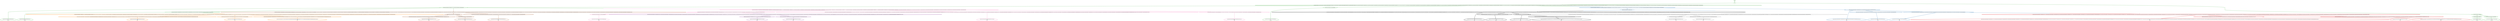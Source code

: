 digraph T {
	{
		rank=same
		64 [penwidth=3,colorscheme=set19,color=3,label="482;483;484;485;486;487;488;489;490;491_P\nP\n0% 27%"]
		62 [penwidth=3,colorscheme=set19,color=3,label="632;633;634;635;636;637;638;639;640;641_P\nP\n63% 0%"]
		60 [penwidth=3,colorscheme=set19,color=3,label="472;473;474;475;476;477;478;479;480;481_P\nP\n18% 0%"]
		57 [penwidth=3,colorscheme=set19,color=3,label="81;82;83;84;85;86;87;88;89;90_P\nP\n0% 62%"]
		55 [penwidth=3,colorscheme=set19,color=3,label="121;122;123;124;125;126;127;128;129;130_P\nP\n20% 12%"]
		52 [penwidth=3,colorscheme=set19,color=2,label="1002;1003;1004;1005;1006;1007;1008;1009;1010;1011;1032;1033;1034;1035;1036;1037;1038;1039;1040;1041_M1\nM1\n32%"]
		50 [penwidth=3,colorscheme=set19,color=2,label="1342;1343;1344;1345;1346;1347;1348;1349;1350;1351_M1\nM1\n12%"]
		48 [penwidth=3,colorscheme=set19,color=2,label="1372;1373;1374;1375;1376;1377;1378;1379;1380;1381_M1\nM1\n55%"]
		45 [penwidth=3,colorscheme=set19,color=8,label="1872;1873;1874;1875;1876;1877;1878;1879;1880;1881_M2\nM2\n30%"]
		43 [penwidth=3,colorscheme=set19,color=8,label="3743;3744;3745;3746;3747;3748;3749;3750;3751;3752_M2\nM2\n25%"]
		41 [penwidth=3,colorscheme=set19,color=8,label="1932;1933;1934;1935;1936;1937;1938;1939;1940;1941_M2\nM2\n45%"]
		39 [penwidth=3,colorscheme=set19,color=9,label="3322;3323;3324;3325;3326;3327;3328;3329;3330;3331_M3\nM3\n73%"]
		37 [penwidth=3,colorscheme=set19,color=9,label="3523;3524;3525;3526;3527;3528;3529;3530;3531;3532_M3\nM3\n27%"]
		34 [penwidth=3,colorscheme=set19,color=7,label="2962;2963;2964;2965;2966;2967;2968;2969;2970;2971_M4\nM4\n39%"]
		32 [penwidth=3,colorscheme=set19,color=7,label="2852;2853;2854;2855;2856;2857;2858;2859;2860;2861_M4\nM4\n21%"]
		30 [penwidth=3,colorscheme=set19,color=7,label="2842;2843;2844;2845;2846;2847;2848;2849;2850;2851_M4\nM4\n40%"]
		28 [penwidth=3,colorscheme=set19,color=5,label="3653;3654;3655;3656;3657;3658;3659;3660;3661;3662_M5\nM5\n62%"]
		26 [penwidth=3,colorscheme=set19,color=5,label="3372;3373;3374;3375;3376;3377;3378;3379;3380;3381_M5\nM5\n21%"]
		24 [penwidth=3,colorscheme=set19,color=5,label="3473;3474;3475;3476;3477;3478;3479;3480;3481;3482;3563;3564;3565;3566;3567;3568;3569;3570;3571;3572;3593;3594;3595;3596;3597;3598;3599;3600;3601;3602_M5\nM5\n17%"]
		22 [penwidth=3,colorscheme=set19,color=4,label="4253;4254;4255;4256;4257;4258;4259;4260;4261;4262_M6\nM6\n39%"]
		20 [penwidth=3,colorscheme=set19,color=4,label="4483;4484;4485;4486;4487;4488;4489;4490;4491;4492_M6\nM6\n61%"]
		19 [penwidth=3,colorscheme=set19,color=1,label="1462;1463;1464;1465;1466;1467;1468;1469;1470;1471;1492;1493;1494;1495;1496;1497;1498;1499;1500;1501;1562;1563;1564;1565;1566;1567;1568;1569;1570;1571;1602;1603;1604;1605;1606;1607;1608;1609;1610;1611;1652;1653;1654;1655;1656;1657;1658;1659;1660;1661;1732;1733;1734;1735;1736;1737;1738;1739;1740;1741;1762;1763;1764;1765;1766;1767;1768;1769;1770;1771;1792;1793;1794;1795;1796;1797;1798;1799;1800;1801;1922;1923;1924;1925;1926;1927;1928;1929;1930;1931;1962;1963;1964;1965;1966;1967;1968;1969;1970;1971;2012;2013;2014;2015;2016;2017;2018;2019;2020;2021;2062;2063;2064;2065;2066;2067;2068;2069;2070;2071;2152;2153;2154;2155;2156;2157;2158;2159;2160;2161;2232;2233;2234;2235;2236;2237;2238;2239;2240;2241;2342;2343;2344;2345;2346;2347;2348;2349;2350;2351;2462;2463;2464;2465;2466;2467;2468;2469;2470;2471;2572;2573;2574;2575;2576;2577;2578;2579;2580;2581;2802;2803;2804;2805;2806;2807;2808;2809;2810;2811;2902;2903;2904;2905;2906;2907;2908;2909;2910;2911;3072;3073;3074;3075;3076;3077;3078;3079;3080;3081;3182;3183;3184;3185;3186;3187;3188;3189;3190;3191;3282;3283;3284;3285;3286;3287;3288;3289;3290;3291;3422;3423;3424;3425;3426;3427;3428;3429;3430;3431;3513;3514;3515;3516;3517;3518;3519;3520;3521;3522;3613;3614;3615;3616;3617;3618;3619;3620;3621;3622_M7\nM7\n12%"]
		17 [penwidth=3,colorscheme=set19,color=1,label="4103;4104;4105;4106;4107;4108;4109;4110;4111;4112_M7\nM7\n32%"]
		15 [penwidth=3,colorscheme=set19,color=1,label="4193;4194;4195;4196;4197;4198;4199;4200;4201;4202;4263;4264;4265;4266;4267;4268;4269;4270;4271;4272;4393;4394;4395;4396;4397;4398;4399;4400;4401;4402_M7\nM7\n56%"]
		14 [penwidth=3,colorscheme=set19,color=10,label="3923;3924;3925;3926;3927;3928;3929;3930;3931;3932_M8\nM8\n15%"]
		12 [penwidth=3,colorscheme=set19,color=10,label="4433;4434;4435;4436;4437;4438;4439;4440;4441;4442_M8\nM8\n39%"]
		10 [penwidth=3,colorscheme=set19,color=10,label="4423;4424;4425;4426;4427;4428;4429;4430;4431;4432_M8\nM8\n32%"]
		8 [penwidth=3,colorscheme=set19,color=10,label="4603;4604;4605;4606;4607;4608;4609;4610;4611;4612;4693;4694;4695;4696;4697;4698;4699;4700;4701;4702;4713;4714;4715;4716;4717;4718;4719;4720;4721;4722_M8\nM8\n15%"]
	}
	68 [penwidth=3,colorscheme=set19,color=3,label="GL"]
	67 [penwidth=3,colorscheme=set19,color=3,label="0"]
	66 [penwidth=3,colorscheme=set19,color=3,label="1;2;3;4;5;6;7;8;9;10;11;12;13;14;15;16;17;18;19;20;31;32;33;34;35;36;37;38;39;40;41;42;43;44;45;46;47;48;49;50;61;62;63;64;65;66;67;68;69;70;91;92;93;94;95;96;97;98;99;100;131;132;133;134;135;136;137;138;139;140;141;142;143;144;145;146;147;148;149;150;151;152;153;154;155;156;157;158;159;160;161;162;163;164;165;166;167;168;169;170;171;172;173;174;175;176;177;178;179;180;181;182;183;184;185;186;187;188;189;190;191;192;193;194;195;196;197;198;199;200;201;202;203;204;205;206;207;208;209;210;211;212;213;214;215;216;217;218;219;220;221;222;223;224;225;226;227;228;229;230;231;232;233;234;235;236;237;238;239;240;241;242;243;244;245;246;247;248;249;250;251;252;253;254;255;256;257;258;259;260;261;262;263;264;265;266;267;268;269;270;271;272;273;274;275;276;277;278;279;280;281;282;283;284;285;286;287;288;289;290;291;292;293;294;295;296;297;298;299;300;301;302;303;304;305;306;307;308;309;310;311;312;313;314;315;316;317;318;319;320;321;322;323;324;325;326;327;328;329;330;331;332;333;334;335;336;337;338;339;340;341;342;343;344;345;346;347;348;349;350;351;352;353;354;355;356;357;358;359;360;361;362;363;364;365;366;367;368;369;370;371;372;373;374;375;376;377;378;379;380;381;382;383;384;385;386;387;388;389;390;391;392;393;394;395;396;397;398;399;400;401;402;403;404;405;406;407;408;409;410;411;412;413;414;415;416;417;418;419;420;421;422;423;424;425;426;427;428;429;430;431;432;433;434;435;436;437;438;439;440;441;442;443;444;445;446;447;448;449;450;451;452;453;454;455;456;457;458;459;460;461"]
	65 [penwidth=3,colorscheme=set19,color=3,label="462;463;464;465;466;467;468;469;470;471;482;483;484;485;486;487;488;489;490;491"]
	63 [penwidth=3,colorscheme=set19,color=3,label="492;493;494;495;496;497;498;499;500;501;542;543;544;545;546;547;548;549;550;551;612;613;614;615;616;617;618;619;620;621;632;633;634;635;636;637;638;639;640;641"]
	61 [penwidth=3,colorscheme=set19,color=3,label="472;473;474;475;476;477;478;479;480;481"]
	59 [penwidth=3,colorscheme=set19,color=3,label="21;22;23;24;25;26;27;28;29;30"]
	58 [penwidth=3,colorscheme=set19,color=3,label="81;82;83;84;85;86;87;88;89;90"]
	56 [penwidth=3,colorscheme=set19,color=3,label="121;122;123;124;125;126;127;128;129;130"]
	54 [penwidth=3,colorscheme=set19,color=2,label="962;963;964;965;966;967;968;969;970;971"]
	53 [penwidth=3,colorscheme=set19,color=2,label="1002;1003;1004;1005;1006;1007;1008;1009;1010;1011;1032;1033;1034;1035;1036;1037;1038;1039;1040;1041"]
	51 [penwidth=3,colorscheme=set19,color=2,label="1182;1183;1184;1185;1186;1187;1188;1189;1190;1191;1242;1243;1244;1245;1246;1247;1248;1249;1250;1251;1342;1343;1344;1345;1346;1347;1348;1349;1350;1351"]
	49 [penwidth=3,colorscheme=set19,color=2,label="1232;1233;1234;1235;1236;1237;1238;1239;1240;1241;1282;1283;1284;1285;1286;1287;1288;1289;1290;1291;1332;1333;1334;1335;1336;1337;1338;1339;1340;1341;1372;1373;1374;1375;1376;1377;1378;1379;1380;1381"]
	47 [penwidth=3,colorscheme=set19,color=8,label="1582;1583;1584;1585;1586;1587;1588;1589;1590;1591;1632;1633;1634;1635;1636;1637;1638;1639;1640;1641;1722;1723;1724;1725;1726;1727;1728;1729;1730;1731;1742;1743;1744;1745;1746;1747;1748;1749;1750;1751;1782;1783;1784;1785;1786;1787;1788;1789;1790;1791"]
	46 [penwidth=3,colorscheme=set19,color=8,label="1872;1873;1874;1875;1876;1877;1878;1879;1880;1881"]
	44 [penwidth=3,colorscheme=set19,color=8,label="1622;1623;1624;1625;1626;1627;1628;1629;1630;1631;1682;1683;1684;1685;1686;1687;1688;1689;1690;1691;1712;1713;1714;1715;1716;1717;1718;1719;1720;1721;1822;1823;1824;1825;1826;1827;1828;1829;1830;1831;1862;1863;1864;1865;1866;1867;1868;1869;1870;1871;1942;1943;1944;1945;1946;1947;1948;1949;1950;1951;1982;1983;1984;1985;1986;1987;1988;1989;1990;1991;2022;2023;2024;2025;2026;2027;2028;2029;2030;2031;2092;2093;2094;2095;2096;2097;2098;2099;2100;2101;2112;2113;2114;2115;2116;2117;2118;2119;2120;2121;2182;2183;2184;2185;2186;2187;2188;2189;2190;2191;2202;2203;2204;2205;2206;2207;2208;2209;2210;2211;2302;2303;2304;2305;2306;2307;2308;2309;2310;2311;2362;2363;2364;2365;2366;2367;2368;2369;2370;2371;2412;2413;2414;2415;2416;2417;2418;2419;2420;2421;2482;2483;2484;2485;2486;2487;2488;2489;2490;2491;2662;2663;2664;2665;2666;2667;2668;2669;2670;2671;2912;2913;2914;2915;2916;2917;2918;2919;2920;2921;3082;3083;3084;3085;3086;3087;3088;3089;3090;3091;3202;3203;3204;3205;3206;3207;3208;3209;3210;3211;3312;3313;3314;3315;3316;3317;3318;3319;3320;3321;3442;3443;3444;3445;3446;3447;3448;3449;3450;3451;3452;3633;3634;3635;3636;3637;3638;3639;3640;3641;3642;3743;3744;3745;3746;3747;3748;3749;3750;3751;3752"]
	42 [penwidth=3,colorscheme=set19,color=8,label="1672;1673;1674;1675;1676;1677;1678;1679;1680;1681;1772;1773;1774;1775;1776;1777;1778;1779;1780;1781;1812;1813;1814;1815;1816;1817;1818;1819;1820;1821;1932;1933;1934;1935;1936;1937;1938;1939;1940;1941"]
	40 [penwidth=3,colorscheme=set19,color=9,label="3322;3323;3324;3325;3326;3327;3328;3329;3330;3331"]
	38 [penwidth=3,colorscheme=set19,color=9,label="3453;3454;3455;3456;3457;3458;3459;3460;3461;3462;3523;3524;3525;3526;3527;3528;3529;3530;3531;3532"]
	36 [penwidth=3,colorscheme=set19,color=7,label="2512;2513;2514;2515;2516;2517;2518;2519;2520;2521"]
	35 [penwidth=3,colorscheme=set19,color=7,label="2552;2553;2554;2555;2556;2557;2558;2559;2560;2561;2862;2863;2864;2865;2866;2867;2868;2869;2870;2871;2962;2963;2964;2965;2966;2967;2968;2969;2970;2971"]
	33 [penwidth=3,colorscheme=set19,color=7,label="2852;2853;2854;2855;2856;2857;2858;2859;2860;2861"]
	31 [penwidth=3,colorscheme=set19,color=7,label="2542;2543;2544;2545;2546;2547;2548;2549;2550;2551;2612;2613;2614;2615;2616;2617;2618;2619;2620;2621;2762;2763;2764;2765;2766;2767;2768;2769;2770;2771;2842;2843;2844;2845;2846;2847;2848;2849;2850;2851"]
	29 [penwidth=3,colorscheme=set19,color=5,label="2712;2713;2714;2715;2716;2717;2718;2719;2720;2721;2892;2893;2894;2895;2896;2897;2898;2899;2900;2901;3002;3003;3004;3005;3006;3007;3008;3009;3010;3011;3172;3173;3174;3175;3176;3177;3178;3179;3180;3181;3272;3273;3274;3275;3276;3277;3278;3279;3280;3281;3412;3413;3414;3415;3416;3417;3418;3419;3420;3421;3503;3504;3505;3506;3507;3508;3509;3510;3511;3512;3573;3574;3575;3576;3577;3578;3579;3580;3581;3582;3653;3654;3655;3656;3657;3658;3659;3660;3661;3662"]
	27 [penwidth=3,colorscheme=set19,color=5,label="2792;2793;2794;2795;2796;2797;2798;2799;2800;2801;3372;3373;3374;3375;3376;3377;3378;3379;3380;3381"]
	25 [penwidth=3,colorscheme=set19,color=5,label="2992;2993;2994;2995;2996;2997;2998;2999;3000;3001;3362;3363;3364;3365;3366;3367;3368;3369;3370;3371;3473;3474;3475;3476;3477;3478;3479;3480;3481;3482;3563;3564;3565;3566;3567;3568;3569;3570;3571;3572;3593;3594;3595;3596;3597;3598;3599;3600;3601;3602"]
	23 [penwidth=3,colorscheme=set19,color=4,label="4063;4064;4065;4066;4067;4068;4069;4070;4071;4072;4253;4254;4255;4256;4257;4258;4259;4260;4261;4262"]
	21 [penwidth=3,colorscheme=set19,color=4,label="4153;4154;4155;4156;4157;4158;4159;4160;4161;4162;4483;4484;4485;4486;4487;4488;4489;4490;4491;4492"]
	18 [penwidth=3,colorscheme=set19,color=1,label="3663;3664;3665;3666;3667;3668;3669;3670;3671;3672;3733;3734;3735;3736;3737;3738;3739;3740;3741;3742;3913;3914;3915;3916;3917;3918;3919;3920;3921;3922;4103;4104;4105;4106;4107;4108;4109;4110;4111;4112"]
	16 [penwidth=3,colorscheme=set19,color=1,label="3723;3724;3725;3726;3727;3728;3729;3730;3731;3732;3793;3794;3795;3796;3797;3798;3799;3800;3801;3802;3893;3894;3895;3896;3897;3898;3899;3900;3901;3902;4003;4004;4005;4006;4007;4008;4009;4010;4011;4012;4193;4194;4195;4196;4197;4198;4199;4200;4201;4202;4263;4264;4265;4266;4267;4268;4269;4270;4271;4272;4393;4394;4395;4396;4397;4398;4399;4400;4401;4402"]
	13 [penwidth=3,colorscheme=set19,color=10,label="4303;4304;4305;4306;4307;4308;4309;4310;4311;4312;4433;4434;4435;4436;4437;4438;4439;4440;4441;4442"]
	11 [penwidth=3,colorscheme=set19,color=10,label="4423;4424;4425;4426;4427;4428;4429;4430;4431;4432"]
	9 [penwidth=3,colorscheme=set19,color=10,label="4603;4604;4605;4606;4607;4608;4609;4610;4611;4612;4693;4694;4695;4696;4697;4698;4699;4700;4701;4702;4713;4714;4715;4716;4717;4718;4719;4720;4721;4722"]
	7 [penwidth=3,colorscheme=set19,color=4,label="1832;1833;1834;1835;1836;1837;1838;1839;1840;1841;1882;1883;1884;1885;1886;1887;1888;1889;1890;1891;1952;1953;1954;1955;1956;1957;1958;1959;1960;1961;1992;1993;1994;1995;1996;1997;1998;1999;2000;2001;2032;2033;2034;2035;2036;2037;2038;2039;2040;2041;2102;2103;2104;2105;2106;2107;2108;2109;2110;2111;2122;2123;2124;2125;2126;2127;2128;2129;2130;2131;2212;2213;2214;2215;2216;2217;2218;2219;2220;2221;2272;2273;2274;2275;2276;2277;2278;2279;2280;2281;2312;2313;2314;2315;2316;2317;2318;2319;2320;2321;2372;2373;2374;2375;2376;2377;2378;2379;2380;2381;2422;2423;2424;2425;2426;2427;2428;2429;2430;2431;2592;2593;2594;2595;2596;2597;2598;2599;2600;2601;2672;2673;2674;2675;2676;2677;2678;2679;2680;2681;2732;2733;2734;2735;2736;2737;2738;2739;2740;2741;3012;3013;3014;3015;3016;3017;3018;3019;3020;3021;3302;3303;3304;3305;3306;3307;3308;3309;3310;3311;3783;3784;3785;3786;3787;3788;3789;3790;3791;3792;3963;3964;3965;3966;3967;3968;3969;3970;3971;3972"]
	6 [penwidth=3,colorscheme=set19,color=10,label="1012;1013;1014;1015;1016;1017;1018;1019;1020;1021;1072;1073;1074;1075;1076;1077;1078;1079;1080;1081;1122;1123;1124;1125;1126;1127;1128;1129;1130;1131;1302;1303;1304;1305;1306;1307;1308;1309;1310;1311;1382;1383;1384;1385;1386;1387;1388;1389;1390;1391;1422;1423;1424;1425;1426;1427;1428;1429;1430;1431;1512;1513;1514;1515;1516;1517;1518;1519;1520;1521;1572;1573;1574;1575;1576;1577;1578;1579;1580;1581;1662;1663;1664;1665;1666;1667;1668;1669;1670;1671;1702;1703;1704;1705;1706;1707;1708;1709;1710;1711;1802;1803;1804;1805;1806;1807;1808;1809;1810;1811;1912;1913;1914;1915;1916;1917;1918;1919;1920;1921;2082;2083;2084;2085;2086;2087;2088;2089;2090;2091;2172;2173;2174;2175;2176;2177;2178;2179;2180;2181;2292;2293;2294;2295;2296;2297;2298;2299;2300;2301;2352;2353;2354;2355;2356;2357;2358;2359;2360;2361;2472;2473;2474;2475;2476;2477;2478;2479;2480;2481;2532;2533;2534;2535;2536;2537;2538;2539;2540;2541;2582;2583;2584;2585;2586;2587;2588;2589;2590;2591;2652;2653;2654;2655;2656;2657;2658;2659;2660;2661;2722;2723;2724;2725;2726;2727;2728;2729;2730;2731;3192;3193;3194;3195;3196;3197;3198;3199;3200;3201;3292;3293;3294;3295;3296;3297;3298;3299;3300;3301;3432;3433;3434;3435;3436;3437;3438;3439;3440;3441;3623;3624;3625;3626;3627;3628;3629;3630;3631;3632;3673;3674;3675;3676;3677;3678;3679;3680;3681;3682;3923;3924;3925;3926;3927;3928;3929;3930;3931;3932"]
	5 [penwidth=3,colorscheme=set19,color=1,label="1462;1463;1464;1465;1466;1467;1468;1469;1470;1471;1492;1493;1494;1495;1496;1497;1498;1499;1500;1501;1562;1563;1564;1565;1566;1567;1568;1569;1570;1571;1602;1603;1604;1605;1606;1607;1608;1609;1610;1611;1652;1653;1654;1655;1656;1657;1658;1659;1660;1661;1732;1733;1734;1735;1736;1737;1738;1739;1740;1741;1762;1763;1764;1765;1766;1767;1768;1769;1770;1771;1792;1793;1794;1795;1796;1797;1798;1799;1800;1801;1922;1923;1924;1925;1926;1927;1928;1929;1930;1931;1962;1963;1964;1965;1966;1967;1968;1969;1970;1971;2012;2013;2014;2015;2016;2017;2018;2019;2020;2021;2062;2063;2064;2065;2066;2067;2068;2069;2070;2071;2152;2153;2154;2155;2156;2157;2158;2159;2160;2161;2232;2233;2234;2235;2236;2237;2238;2239;2240;2241;2342;2343;2344;2345;2346;2347;2348;2349;2350;2351;2462;2463;2464;2465;2466;2467;2468;2469;2470;2471;2572;2573;2574;2575;2576;2577;2578;2579;2580;2581;2802;2803;2804;2805;2806;2807;2808;2809;2810;2811;2902;2903;2904;2905;2906;2907;2908;2909;2910;2911;3072;3073;3074;3075;3076;3077;3078;3079;3080;3081;3182;3183;3184;3185;3186;3187;3188;3189;3190;3191;3282;3283;3284;3285;3286;3287;3288;3289;3290;3291;3422;3423;3424;3425;3426;3427;3428;3429;3430;3431;3513;3514;3515;3516;3517;3518;3519;3520;3521;3522;3613;3614;3615;3616;3617;3618;3619;3620;3621;3622"]
	4 [penwidth=3,colorscheme=set19,color=9,label="1042;1043;1044;1045;1046;1047;1048;1049;1050;1051;1062;1063;1064;1065;1066;1067;1068;1069;1070;1071;1112;1113;1114;1115;1116;1117;1118;1119;1120;1121;1472;1473;1474;1475;1476;1477;1478;1479;1480;1481;1502;1503;1504;1505;1506;1507;1508;1509;1510;1511;1552;1553;1554;1555;1556;1557;1558;1559;1560;1561;1612;1613;1614;1615;1616;1617;1618;1619;1620;1621;1852;1853;1854;1855;1856;1857;1858;1859;1860;1861;1902;1903;1904;1905;1906;1907;1908;1909;1910;1911;1972;1973;1974;1975;1976;1977;1978;1979;1980;1981;2072;2073;2074;2075;2076;2077;2078;2079;2080;2081;2162;2163;2164;2165;2166;2167;2168;2169;2170;2171;2192;2193;2194;2195;2196;2197;2198;2199;2200;2201;2242;2243;2244;2245;2246;2247;2248;2249;2250;2251;2262;2263;2264;2265;2266;2267;2268;2269;2270;2271;2322;2323;2324;2325;2326;2327;2328;2329;2330;2331;2382;2383;2384;2385;2386;2387;2388;2389;2390;2391;2492;2493;2494;2495;2496;2497;2498;2499;2500;2501"]
	3 [penwidth=3,colorscheme=set19,color=5,label="662;663;664;665;666;667;668;669;670;671;692;693;694;695;696;697;698;699;700;701;712;713;714;715;716;717;718;719;720;721;792;793;794;795;796;797;798;799;800;801;822;823;824;825;826;827;828;829;830;831;852;853;854;855;856;857;858;859;860;861;872;873;874;875;876;877;878;879;880;881;902;903;904;905;906;907;908;909;910;911;912;913;914;915;916;917;918;919;920;921;992;993;994;995;996;997;998;999;1000;1001;1102;1103;1104;1105;1106;1107;1108;1109;1110;1111;1162;1163;1164;1165;1166;1167;1168;1169;1170;1171;1222;1223;1224;1225;1226;1227;1228;1229;1230;1231;1262;1263;1264;1265;1266;1267;1268;1269;1270;1271;1412;1413;1414;1415;1416;1417;1418;1419;1420;1421;1442;1443;1444;1445;1446;1447;1448;1449;1450;1451;1532;1533;1534;1535;1536;1537;1538;1539;1540;1541;1592;1593;1594;1595;1596;1597;1598;1599;1600;1601;2002;2003;2004;2005;2006;2007;2008;2009;2010;2011;2042;2043;2044;2045;2046;2047;2048;2049;2050;2051;2132;2133;2134;2135;2136;2137;2138;2139;2140;2141;2252;2253;2254;2255;2256;2257;2258;2259;2260;2261;2332;2333;2334;2335;2336;2337;2338;2339;2340;2341;2402;2403;2404;2405;2406;2407;2408;2409;2410;2411;2452;2453;2454;2455;2456;2457;2458;2459;2460;2461;2642;2643;2644;2645;2646;2647;2648;2649;2650;2651"]
	2 [penwidth=3,colorscheme=set19,color=7,label="552;553;554;555;556;557;558;559;560;561;592;593;594;595;596;597;598;599;600;601;642;643;644;645;646;647;648;649;650;651;672;673;674;675;676;677;678;679;680;681;742;743;744;745;746;747;748;749;750;751;752;753;754;755;756;757;758;759;760;761;782;783;784;785;786;787;788;789;790;791;802;803;804;805;806;807;808;809;810;811;882;883;884;885;886;887;888;889;890;891;922;923;924;925;926;927;928;929;930;931;952;953;954;955;956;957;958;959;960;961;1172;1173;1174;1175;1176;1177;1178;1179;1180;1181;1272;1273;1274;1275;1276;1277;1278;1279;1280;1281;1322;1323;1324;1325;1326;1327;1328;1329;1330;1331;1362;1363;1364;1365;1366;1367;1368;1369;1370;1371;1402;1403;1404;1405;1406;1407;1408;1409;1410;1411;1452;1453;1454;1455;1456;1457;1458;1459;1460;1461;1482;1483;1484;1485;1486;1487;1488;1489;1490;1491;1542;1543;1544;1545;1546;1547;1548;1549;1550;1551;1642;1643;1644;1645;1646;1647;1648;1649;1650;1651;1692;1693;1694;1695;1696;1697;1698;1699;1700;1701;1752;1753;1754;1755;1756;1757;1758;1759;1760;1761;1842;1843;1844;1845;1846;1847;1848;1849;1850;1851;1892;1893;1894;1895;1896;1897;1898;1899;1900;1901;2052;2053;2054;2055;2056;2057;2058;2059;2060;2061;2142;2143;2144;2145;2146;2147;2148;2149;2150;2151;2222;2223;2224;2225;2226;2227;2228;2229;2230;2231;2282;2283;2284;2285;2286;2287;2288;2289;2290;2291;2392;2393;2394;2395;2396;2397;2398;2399;2400;2401"]
	1 [penwidth=3,colorscheme=set19,color=8,label="512;513;514;515;516;517;518;519;520;521;532;533;534;535;536;537;538;539;540;541;562;563;564;565;566;567;568;569;570;571;602;603;604;605;606;607;608;609;610;611;622;623;624;625;626;627;628;629;630;631;652;653;654;655;656;657;658;659;660;661;682;683;684;685;686;687;688;689;690;691;732;733;734;735;736;737;738;739;740;741;762;763;764;765;766;767;768;769;770;771;812;813;814;815;816;817;818;819;820;821;842;843;844;845;846;847;848;849;850;851;862;863;864;865;866;867;868;869;870;871;892;893;894;895;896;897;898;899;900;901;982;983;984;985;986;987;988;989;990;991;1092;1093;1094;1095;1096;1097;1098;1099;1100;1101;1152;1153;1154;1155;1156;1157;1158;1159;1160;1161;1352;1353;1354;1355;1356;1357;1358;1359;1360;1361;1432;1433;1434;1435;1436;1437;1438;1439;1440;1441;1522;1523;1524;1525;1526;1527;1528;1529;1530;1531"]
	0 [penwidth=3,colorscheme=set19,color=2,label="502;503;504;505;506;507;508;509;510;511;582;583;584;585;586;587;588;589;590;591;702;703;704;705;706;707;708;709;710;711;722;723;724;725;726;727;728;729;730;731;772;773;774;775;776;777;778;779;780;781;832;833;834;835;836;837;838;839;840;841;942;943;944;945;946;947;948;949;950;951"]
	68 -> 67 [penwidth=3,colorscheme=set19,color=3]
	67 -> 59 [penwidth=3,colorscheme=set19,color=3]
	67 -> 66 [penwidth=3,colorscheme=set19,color=3]
	66 -> 61 [penwidth=3,colorscheme=set19,color=3]
	66 -> 65 [penwidth=3,colorscheme=set19,color=3]
	66 -> 0 [penwidth=3,colorscheme=set19,color="3;0.5:2"]
	65 -> 64 [penwidth=3,colorscheme=set19,color=3]
	65 -> 63 [penwidth=3,colorscheme=set19,color=3]
	65 -> 2 [penwidth=3,colorscheme=set19,color="3;0.5:7"]
	65 -> 1 [penwidth=3,colorscheme=set19,color="3;0.5:8"]
	63 -> 62 [penwidth=3,colorscheme=set19,color=3]
	63 -> 3 [penwidth=3,colorscheme=set19,color="3;0.5:5"]
	61 -> 60 [penwidth=3,colorscheme=set19,color=3]
	59 -> 58 [penwidth=3,colorscheme=set19,color=3]
	59 -> 56 [penwidth=3,colorscheme=set19,color=3]
	58 -> 57 [penwidth=3,colorscheme=set19,color=3]
	56 -> 55 [penwidth=3,colorscheme=set19,color=3]
	54 -> 6 [penwidth=3,colorscheme=set19,color="2;0.5:10"]
	54 -> 4 [penwidth=3,colorscheme=set19,color="2;0.5:9"]
	53 -> 52 [penwidth=3,colorscheme=set19,color=2]
	53 -> 49 [penwidth=3,colorscheme=set19,color=2]
	53 -> 51 [penwidth=3,colorscheme=set19,color=2]
	51 -> 50 [penwidth=3,colorscheme=set19,color=2]
	49 -> 48 [penwidth=3,colorscheme=set19,color=2]
	49 -> 5 [penwidth=3,colorscheme=set19,color="2;0.5:1"]
	47 -> 46 [penwidth=3,colorscheme=set19,color=8]
	47 -> 7 [penwidth=3,colorscheme=set19,color="8;0.5:4"]
	46 -> 45 [penwidth=3,colorscheme=set19,color=8]
	44 -> 43 [penwidth=3,colorscheme=set19,color=8]
	42 -> 41 [penwidth=3,colorscheme=set19,color=8]
	40 -> 39 [penwidth=3,colorscheme=set19,color=9]
	38 -> 37 [penwidth=3,colorscheme=set19,color=9]
	36 -> 33 [penwidth=3,colorscheme=set19,color=7]
	36 -> 35 [penwidth=3,colorscheme=set19,color=7]
	35 -> 34 [penwidth=3,colorscheme=set19,color=7]
	33 -> 32 [penwidth=3,colorscheme=set19,color=7]
	31 -> 30 [penwidth=3,colorscheme=set19,color=7]
	29 -> 28 [penwidth=3,colorscheme=set19,color=5]
	27 -> 26 [penwidth=3,colorscheme=set19,color=5]
	25 -> 24 [penwidth=3,colorscheme=set19,color=5]
	23 -> 22 [penwidth=3,colorscheme=set19,color=4]
	21 -> 20 [penwidth=3,colorscheme=set19,color=4]
	18 -> 17 [penwidth=3,colorscheme=set19,color=1]
	16 -> 15 [penwidth=3,colorscheme=set19,color=1]
	13 -> 12 [penwidth=3,colorscheme=set19,color=10]
	11 -> 10 [penwidth=3,colorscheme=set19,color=10]
	11 -> 9 [penwidth=3,colorscheme=set19,color=10]
	9 -> 8 [penwidth=3,colorscheme=set19,color=10]
	7 -> 23 [penwidth=3,colorscheme=set19,color=4]
	7 -> 21 [penwidth=3,colorscheme=set19,color=4]
	6 -> 14 [penwidth=3,colorscheme=set19,color=10]
	6 -> 13 [penwidth=3,colorscheme=set19,color=10]
	6 -> 11 [penwidth=3,colorscheme=set19,color=10]
	5 -> 19 [penwidth=3,colorscheme=set19,color=1]
	5 -> 18 [penwidth=3,colorscheme=set19,color=1]
	5 -> 16 [penwidth=3,colorscheme=set19,color=1]
	4 -> 40 [penwidth=3,colorscheme=set19,color=9]
	4 -> 38 [penwidth=3,colorscheme=set19,color=9]
	3 -> 29 [penwidth=3,colorscheme=set19,color=5]
	3 -> 27 [penwidth=3,colorscheme=set19,color=5]
	3 -> 25 [penwidth=3,colorscheme=set19,color=5]
	2 -> 36 [penwidth=3,colorscheme=set19,color=7]
	2 -> 31 [penwidth=3,colorscheme=set19,color=7]
	1 -> 47 [penwidth=3,colorscheme=set19,color=8]
	1 -> 44 [penwidth=3,colorscheme=set19,color=8]
	1 -> 42 [penwidth=3,colorscheme=set19,color=8]
	0 -> 54 [penwidth=3,colorscheme=set19,color=2]
	0 -> 53 [penwidth=3,colorscheme=set19,color=2]
}

